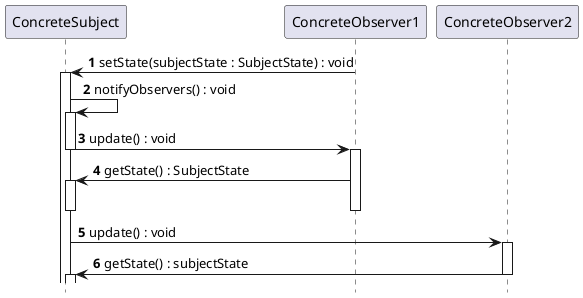 @startuml

hide footbox
autonumber
participant ConcreteSubject
participant ConcreteObserver1
participant ConcreteObserver2
ConcreteSubject <- ConcreteObserver1 : setState(subjectState : SubjectState) : void
activate ConcreteSubject
ConcreteSubject -> ConcreteSubject : notifyObservers() : void
activate ConcreteSubject
ConcreteSubject -> ConcreteObserver1 : update() : void
deactivate ConcreteSubject
activate ConcreteObserver1
ConcreteObserver1 -> ConcreteSubject : getState() : SubjectState
activate ConcreteSubject
deactivate ConcreteSubject
deactivate ConcreteObserver1
ConcreteSubject -> ConcreteObserver2 : update() : void
activate ConcreteObserver2
ConcreteObserver2 -> ConcreteSubject : getState() : subjectState
deactivate ConcreteObserver2
activate ConcreteSubject
deactivate ConcreteSubject
deactivate ConcreteSubject

@enduml